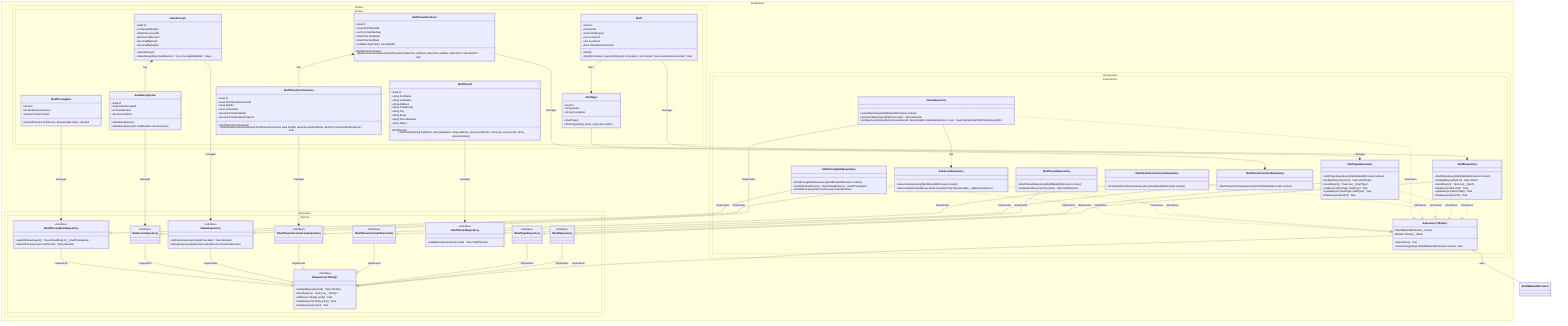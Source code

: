 ﻿classDiagram
    namespace ShelfMarket.Domain.Entities {
        class ShelfType {
            +Guid Id
            +string Name
            +string Description
            +ShelfType()
            +ShelfType(string name, string description)
        }

        class Shelf {
            +Guid Id
            +int Number
            +Guid ShelfTypeId
            +uint LocationX
            +uint LocationY
            +bool OrientationHorizontal
            +Shelf()
            +Shelf(int number, Guid shelfTypeId, int locationX, int locationY, bool orientationHorizontal = true)
        }

        class ShelfTenantContract {
            +Guid Id
            +Guid ShelfTenantId
            +uint ContractNumber
            +DateTime StartDate
            +DateTime EndDate
            +nullable~DateTime~ CancelledAt
            ShelfTenantContract()
            ShelfTenantContract(Guid shelfTenantId, DateTime startDate, DateTime endDate, DateTime? cancelledAt = null)
        }

        class ShelfTenantContractLine {
            +Guid Id
            +Guid ShelfTenantContractId
            +Guid ShelfId
            +uint LineNumber
            +decimal PricePerMonth
            +decimal PricePerMonthSpecial
            +ShelfTenantContractLine()
            +ShelfTenantContractLine(Guid shelfTenantContractId, Guid shelfId, decimal pricePerMonth, decimal? pricePerMonthSpecial = null)
        }

        class SalesReceipt {
            +Guid Id
            +int ReceiptNumber
            +DateTime IssuedAt
            +decimal VatAmount
            +bool PaidByCash
            +bool PaidByMobile
            +SalesReceipt()
            +SalesReceipt(bool paidByCash = true, bool paidByMobile = false)
        }

        class SalesReceiptLine {
            +Guid Id
            +Guid SalesReceiptId
            +int ShelfNumber
            +decimal UnitPrice
            +SalesReceiptLine()
            +SalesReceiptLine(int shelfNumber, decimal price)
        }

        class ShelfTenant {
            +Guid Id
            +string FirstName
            +string LastName
            +string Address
            +string PostalCode
            +string City
            +string Email
            +string PhoneNumber
            +string Status
            -ShelfTenant()
            +ShelfTenant(string firstName, string lastName, string address, string postalCode, string city, string email, string phoneNumber)
        }

        class ShelfPricingRule {
            +Guid Id
            +int MinShelvesInclusive
            +decimal PricePerShelf
            +GetUnitPrice(int shelfCount, IEnumerable<ShelfPricingRule> rules) decimal
        }
    }

    namespace ShelfMarket.Application.Abstract {
        class IRepository~TEntity~ {
            <<interface>>
            +GetByIdAsync(Guid id) Task~TEntity~
            +GetAllAsync() Task~List__TEntity~
            +AddAsync(TEntity entity) Task
            +UpdateAsync(TEntity entity) Task
            +DeleteAsync(Guid id) Task
        }

        class ISalesLineRepository {
            <<interface>>
        }

        class ISalesRepository {
            <<interface>>
            +GetCashSalesAsync(DateTime date) Task~decimal~
            +SetSaleAsync(SalesReceipt salesRecord, IEnumerable<SalesReceiptLine> lines)
        }

        class IShelfPricingRuleRepository {
            <<interface>>
            +GetAllOrderedAsync() Task~IReadOnlyList__ShelfPricingRule~
            +GetUnitPriceAsync(int shelfCount) Task~decimal~
        }

        class IShelfTypeRepository {
            <<interface>>
        }

        class IShelfRepository {
            <<interface>>
        }

        class IShelfTenantRepository {
            <<interface>>
            +GetByEmailAsync(string email) Task~ShelfTenant~
        }

        class IShelfTenantContractRepository {
            <<interface>>
        }

        class IShelfTenantContractLineRepository {
            <<interface>>
        }
    }

    namespace ShelfMarket.Infrastructure.Repositories {
        class Repository~TEntity~ {
            #ShelfMarketDbContext _context
            #DbSet~TEntity~ _dbSet
            +Repository() void
            +SaveChangesAsync(ShelfMarketDbContext context) Task
        }

        class ShelfRepository {
            +ShelfRepository(ShelfMarketDbContext context)
            +GetByIdAsync(Guid id) Task~Shelf~ 
            +GetAllAsync() Task~List__Shelf~ 
            +AddAsync(Shelf shelf) Task
            +UpdateAsync(Shelf shelf) Task
            +DeleteAsync(Guid id) Task
        }

        class ShelfTypeRepository {
            +ShelfTypeRepository(ShelfMarketDbContext context)
            +GetByIdAsync(Guid id) Task~ShelfType~
            +GetAllAsync() Task~List__ShelfType~
            +AddAsync(ShelfType shelfType) Task
            +UpdateAsync(ShelfType shelfType) Task
            +DeleteAsync(Guid id) Task
        }

        class SalesRepository {
            +SalesRepository(ShelfMarketDbContext context)
            +GetCashSalesAsync(DateTime date) Task~decimal~
            +SetSaleAsync(SalesReceipt salesRecord, IEnumerable~SalesReceiptLine~ lines) Task~SalesReceiptWithTotalAmountDto~
        }

        class SalesLineRepository {
            +SalesLineRepository(ShelfMarketDbContext context)
            +GetLinesByReceiptIdAsync(Guid receiptId) Task~IEnumerable__SalesReceiptLine~)
        }

        class ShelfTenantContractRepository {
            +ShelfTenantContractRepository(ShelfMarketDbContext context)
        }

        class ShelfTenantContractLineRepository {
            +ShelfTenantContractLineRepository(ShelfMarketDbContext context)
        }

        class ShelfTenantRepository {
            +ShelfTenantRepository(ShelfMarketDbContext context)
            +GetByEmailAsync(string email) Task~ShelfTenant~
        }

        class ShelfPricingRuleRepository {
            +ShelfPricingRuleRepository(ShelfMarketDbContext context)
            +GetAllOrderedAsync() Task~IReadOnlyList__ShelfPricingRule~
            +GetUnitPriceAsync(int shelfCount) Task~decimal~)
        }
    }

    %% Associations
    Shelf --* ShelfRepository : manages
    ShelfType --* ShelfTypeRepository : manages
    ShelfTenantContract --* ShelfTenantContractRepository : manages
    ShelfTenantContractLine --* IShelfTenantContractLineRepository : manages
    SalesReceipt --* ISalesRepository : manages
    SalesReceiptLine --* ISalesLineRepository : manages
    ShelfTenant --* IShelfTenantRepository : manages
    ShelfPricingRule --* IShelfPricingRuleRepository : manages



    %% Composition
    Shelf --* ShelfType : has a
    ShelfTenantContract *-- ShelfTenantContractLine : has
    SalesReceipt *-- SalesReceiptLine : has
    SalesRepository --* SalesLineRepository : has

    
    Repository o-- ShelfMarketDbContext : uses


    %% Inheritance and Implementation
    SalesRepository --|> ISalesRepository : implements
    SalesLineRepository --|> ISalesLineRepository : implements
    ShelfPricingRuleRepository --|> IShelfPricingRuleRepository : implements
    ShelfRepository --|> IShelfRepository : implements
    ShelfTypeRepository --|> IShelfTypeRepository : implements
    ShelfTenantContractRepository --|> IShelfTenantContractRepository : implements
    ShelfTenantContractLineRepository --|> IShelfTenantContractLineRepository : implements
    Repository --|> IRepository : implements

    IShelfRepository --|> IRepository : implements
    IShelfTypeRepository --|> IRepository : implements
    IShelfTenantContractRepository --|> IRepository : implements
    IShelfTenantContractLineRepository --|> IRepository : implements
    ISalesRepository --|> IRepository : implements
    ISalesLineRepository --|> IRepository : implements
    ShelfTenantRepository --|> IShelfTenantRepository : implements
    IShelfPricingRuleRepository --|> IRepository : implements

    ShelfRepository ..|> Repository : inheritance
    ShelfTypeRepository ..|> Repository : inheritance
    ShelfTenantContractRepository ..|> Repository : inheritance
    ShelfTenantContractLineRepository ..|> Repository : inheritance
    SalesRepository ..|> Repository : inheritance
    SalesLineRepository ..|> Repository : inheritance
    ShelfTenantRepository ..|> Repository : inheritance
    ShelfPricingRuleRepository ..|> Repository : inheritance